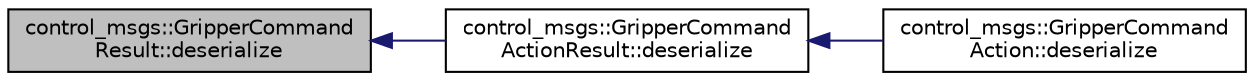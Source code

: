digraph "control_msgs::GripperCommandResult::deserialize"
{
  edge [fontname="Helvetica",fontsize="10",labelfontname="Helvetica",labelfontsize="10"];
  node [fontname="Helvetica",fontsize="10",shape=record];
  rankdir="LR";
  Node1 [label="control_msgs::GripperCommand\lResult::deserialize",height=0.2,width=0.4,color="black", fillcolor="grey75", style="filled" fontcolor="black"];
  Node1 -> Node2 [dir="back",color="midnightblue",fontsize="10",style="solid",fontname="Helvetica"];
  Node2 [label="control_msgs::GripperCommand\lActionResult::deserialize",height=0.2,width=0.4,color="black", fillcolor="white", style="filled",URL="$classcontrol__msgs_1_1_gripper_command_action_result.html#a9b79f68d3a01290e25cc52685bba8e70"];
  Node2 -> Node3 [dir="back",color="midnightblue",fontsize="10",style="solid",fontname="Helvetica"];
  Node3 [label="control_msgs::GripperCommand\lAction::deserialize",height=0.2,width=0.4,color="black", fillcolor="white", style="filled",URL="$classcontrol__msgs_1_1_gripper_command_action.html#ae2efe897288c519a9759ce6b76c06cd4"];
}
